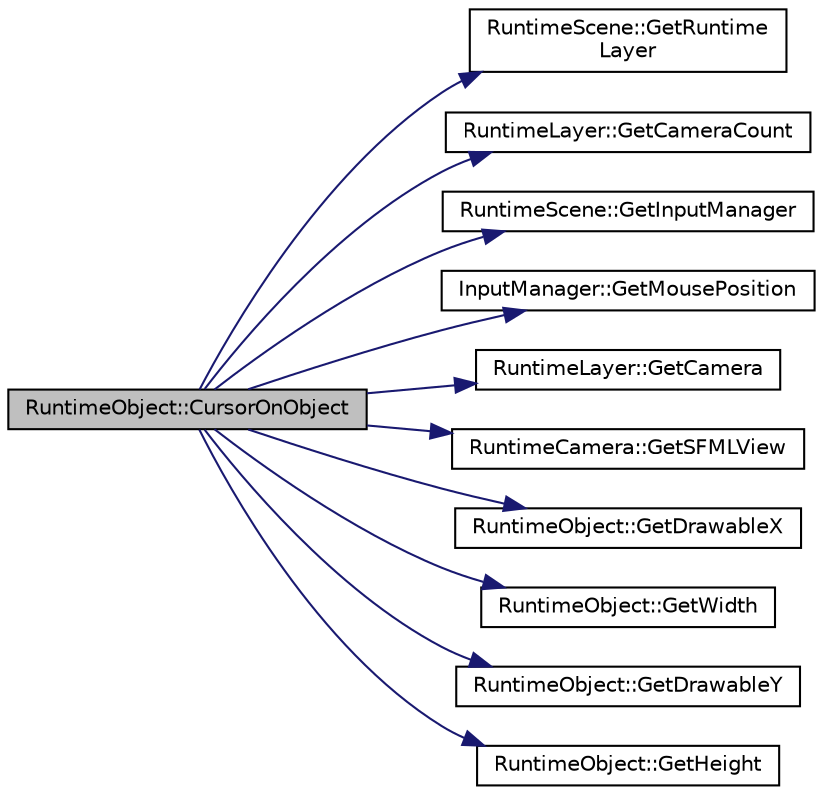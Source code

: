 digraph "RuntimeObject::CursorOnObject"
{
  edge [fontname="Helvetica",fontsize="10",labelfontname="Helvetica",labelfontsize="10"];
  node [fontname="Helvetica",fontsize="10",shape=record];
  rankdir="LR";
  Node1 [label="RuntimeObject::CursorOnObject",height=0.2,width=0.4,color="black", fillcolor="grey75", style="filled", fontcolor="black"];
  Node1 -> Node2 [color="midnightblue",fontsize="10",style="solid",fontname="Helvetica"];
  Node2 [label="RuntimeScene::GetRuntime\lLayer",height=0.2,width=0.4,color="black", fillcolor="white", style="filled",URL="$d7/d7f/class_runtime_scene.html#a8b4b04e0497b8df17f3ec5c22daca6a0"];
  Node1 -> Node3 [color="midnightblue",fontsize="10",style="solid",fontname="Helvetica"];
  Node3 [label="RuntimeLayer::GetCameraCount",height=0.2,width=0.4,color="black", fillcolor="white", style="filled",URL="$dd/daf/class_runtime_layer.html#a5fdd64ebb8250cf557200c5fd0c61056"];
  Node1 -> Node4 [color="midnightblue",fontsize="10",style="solid",fontname="Helvetica"];
  Node4 [label="RuntimeScene::GetInputManager",height=0.2,width=0.4,color="black", fillcolor="white", style="filled",URL="$d7/d7f/class_runtime_scene.html#aba5d09d5f9bfbf63b6e353947d937020",tooltip="Get the input manager used to handle mouse, keyboard and touches events. "];
  Node1 -> Node5 [color="midnightblue",fontsize="10",style="solid",fontname="Helvetica"];
  Node5 [label="InputManager::GetMousePosition",height=0.2,width=0.4,color="black", fillcolor="white", style="filled",URL="$df/dd1/class_input_manager.html#a1a8a4e910de8ccc5614df6f5fd8a2d19",tooltip="Return the position of the mouse, in window coordinates. "];
  Node1 -> Node6 [color="midnightblue",fontsize="10",style="solid",fontname="Helvetica"];
  Node6 [label="RuntimeLayer::GetCamera",height=0.2,width=0.4,color="black", fillcolor="white", style="filled",URL="$dd/daf/class_runtime_layer.html#ae3039fcc787913f60344e64ea71d36f3"];
  Node1 -> Node7 [color="midnightblue",fontsize="10",style="solid",fontname="Helvetica"];
  Node7 [label="RuntimeCamera::GetSFMLView",height=0.2,width=0.4,color="black", fillcolor="white", style="filled",URL="$d4/d47/class_runtime_camera.html#afe64393c6deb05ecf0851dd4100aa9e8"];
  Node1 -> Node8 [color="midnightblue",fontsize="10",style="solid",fontname="Helvetica"];
  Node8 [label="RuntimeObject::GetDrawableX",height=0.2,width=0.4,color="black", fillcolor="white", style="filled",URL="$d0/d3b/class_runtime_object.html#a17b73543542ffcde5074097288df6b33",tooltip="Get the real X position where is renderer the object. "];
  Node1 -> Node9 [color="midnightblue",fontsize="10",style="solid",fontname="Helvetica"];
  Node9 [label="RuntimeObject::GetWidth",height=0.2,width=0.4,color="black", fillcolor="white", style="filled",URL="$d0/d3b/class_runtime_object.html#ab7f45e473387e34cfe121e2b772d0649",tooltip="Get the width of the object, in pixels. "];
  Node1 -> Node10 [color="midnightblue",fontsize="10",style="solid",fontname="Helvetica"];
  Node10 [label="RuntimeObject::GetDrawableY",height=0.2,width=0.4,color="black", fillcolor="white", style="filled",URL="$d0/d3b/class_runtime_object.html#af4b35cb33489286ddb225ad2885f7c99",tooltip="Get the real Y position where is renderer the object. "];
  Node1 -> Node11 [color="midnightblue",fontsize="10",style="solid",fontname="Helvetica"];
  Node11 [label="RuntimeObject::GetHeight",height=0.2,width=0.4,color="black", fillcolor="white", style="filled",URL="$d0/d3b/class_runtime_object.html#a9fdc8ed08039f5c2cd692e9c22e26e9b",tooltip="Get the height of the object, in pixels. "];
}
